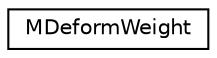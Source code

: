 digraph G
{
  edge [fontname="Helvetica",fontsize="10",labelfontname="Helvetica",labelfontsize="10"];
  node [fontname="Helvetica",fontsize="10",shape=record];
  rankdir=LR;
  Node1 [label="MDeformWeight",height=0.2,width=0.4,color="black", fillcolor="white", style="filled",URL="$da/d40/structMDeformWeight.html"];
}
